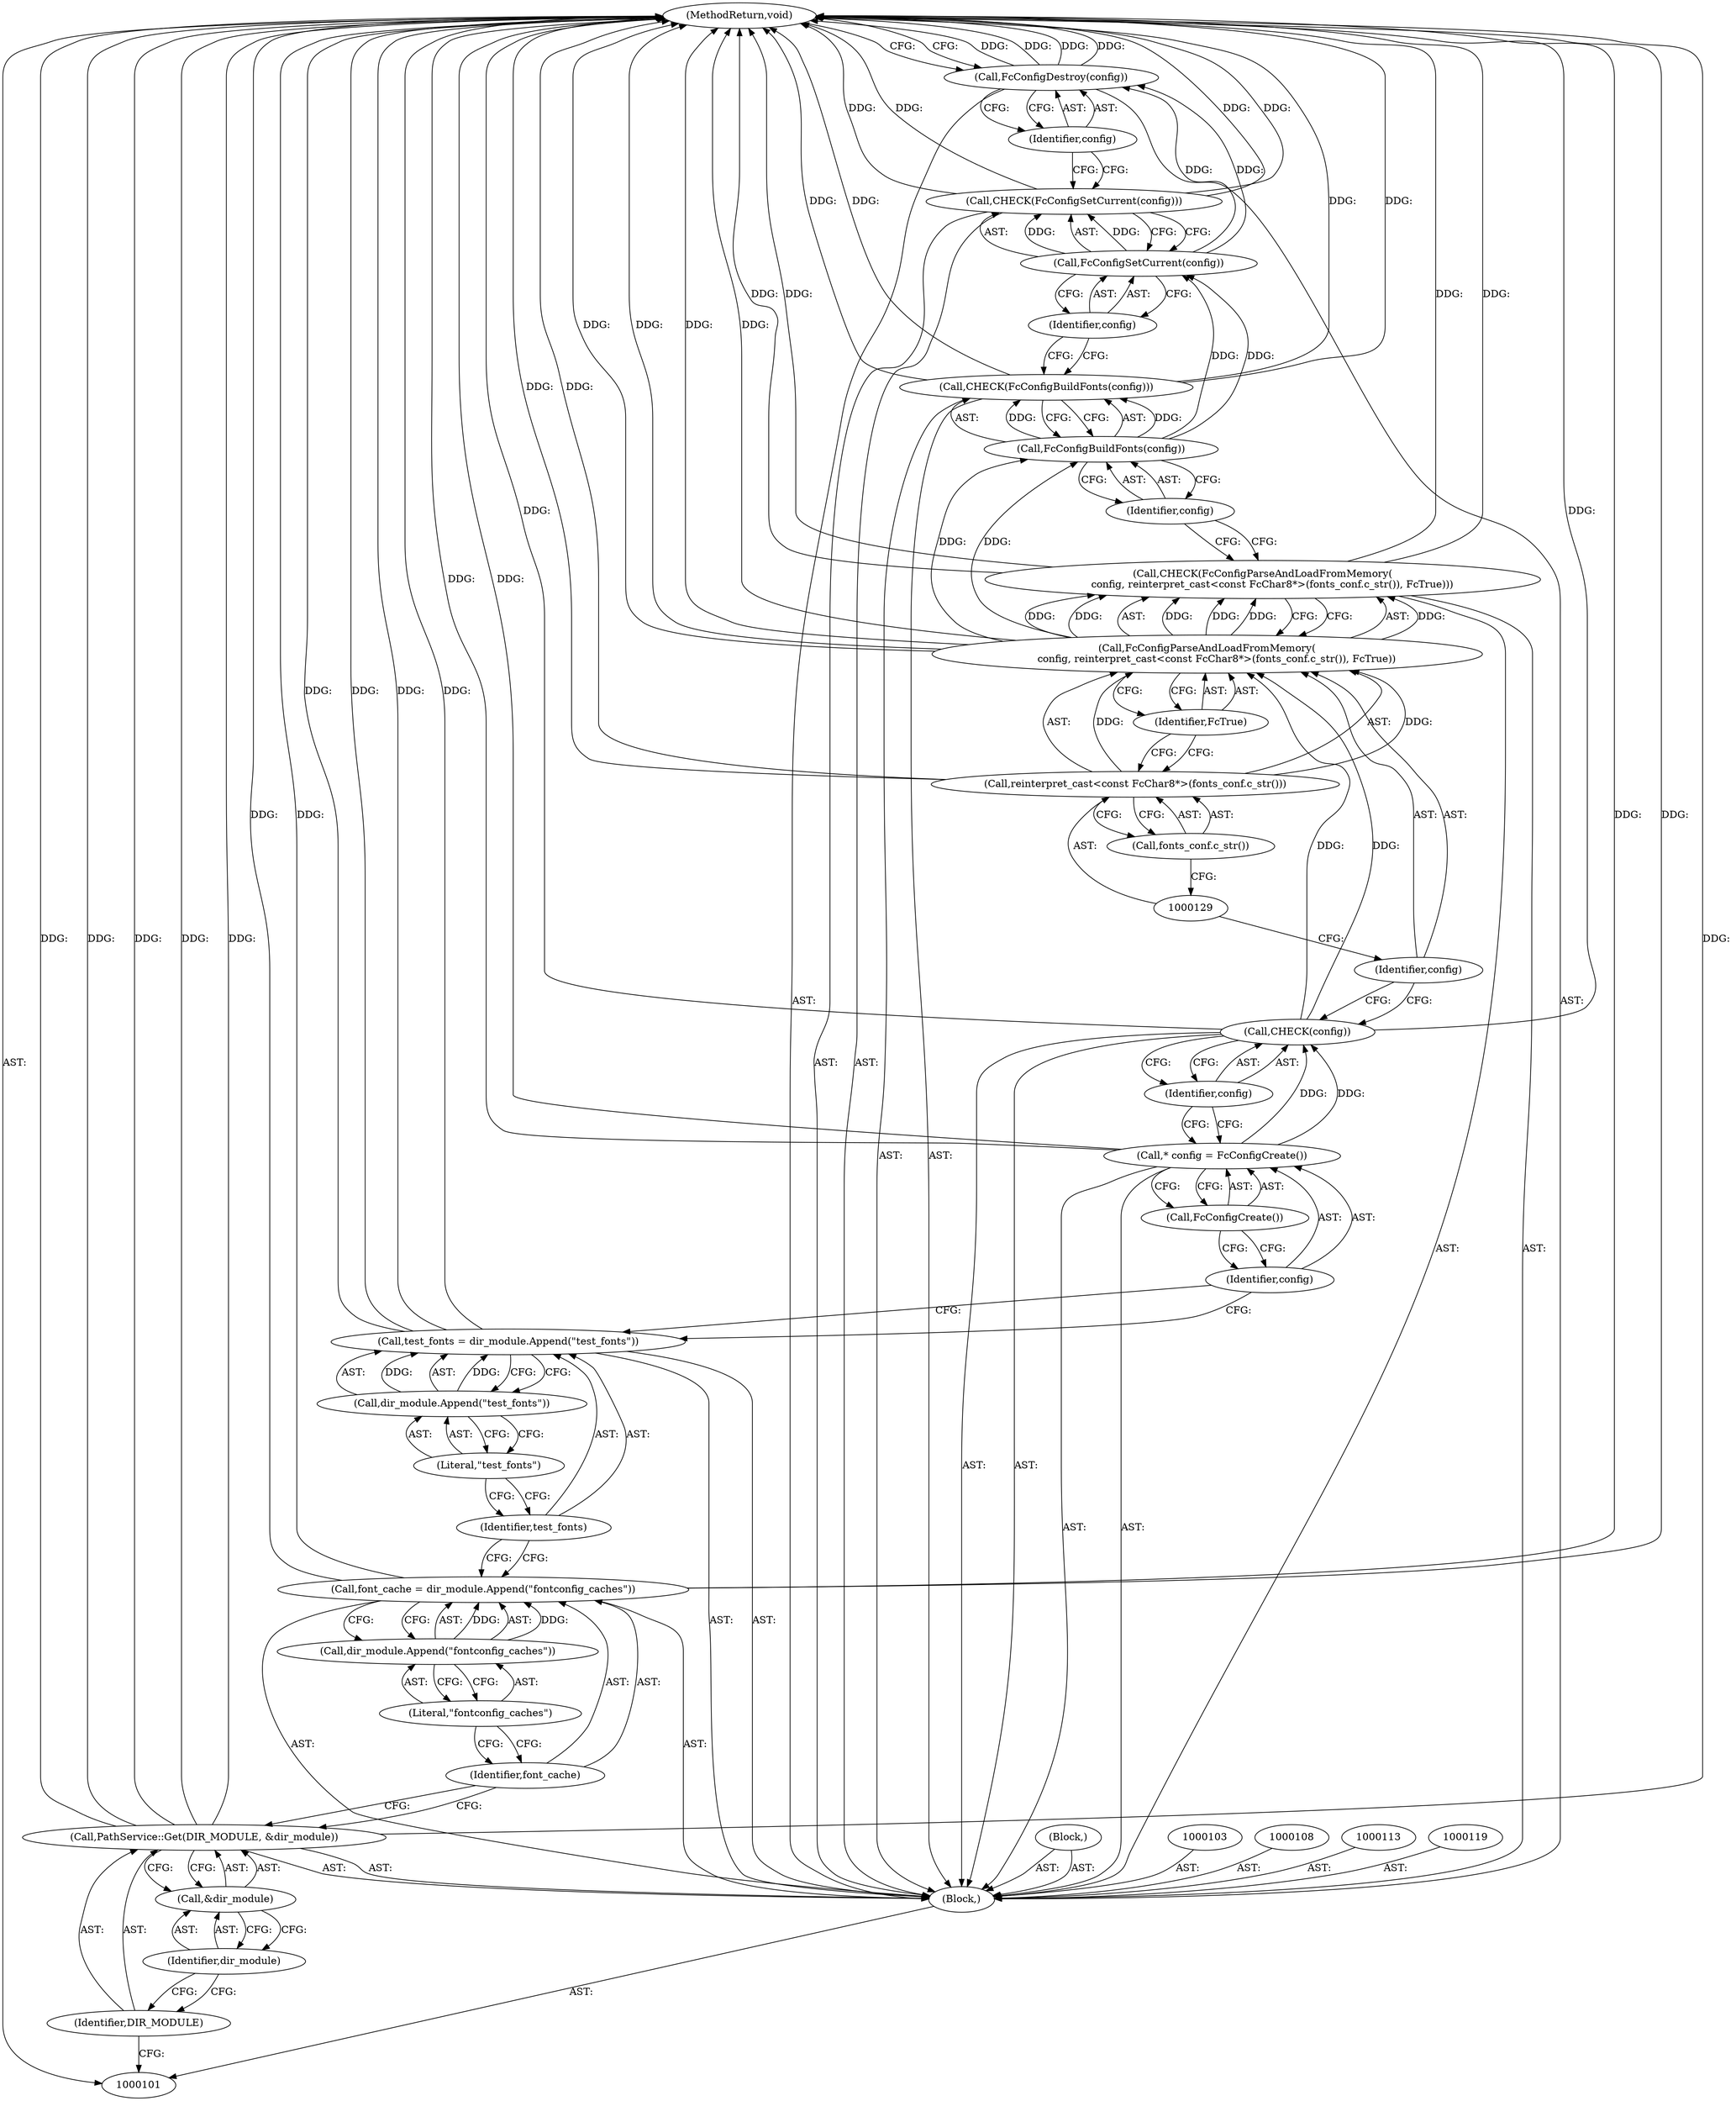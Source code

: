 digraph "0_Chrome_f5ad97cbf2b2b465dc61d8f93820c7e6cab49e4e" {
"1000140" [label="(MethodReturn,void)"];
"1000102" [label="(Block,)"];
"1000123" [label="(Call,CHECK(config))"];
"1000124" [label="(Identifier,config)"];
"1000125" [label="(Call,CHECK(FcConfigParseAndLoadFromMemory(\n      config, reinterpret_cast<const FcChar8*>(fonts_conf.c_str()), FcTrue)))"];
"1000126" [label="(Call,FcConfigParseAndLoadFromMemory(\n      config, reinterpret_cast<const FcChar8*>(fonts_conf.c_str()), FcTrue))"];
"1000128" [label="(Call,reinterpret_cast<const FcChar8*>(fonts_conf.c_str()))"];
"1000130" [label="(Call,fonts_conf.c_str())"];
"1000127" [label="(Identifier,config)"];
"1000131" [label="(Identifier,FcTrue)"];
"1000132" [label="(Call,CHECK(FcConfigBuildFonts(config)))"];
"1000134" [label="(Identifier,config)"];
"1000133" [label="(Call,FcConfigBuildFonts(config))"];
"1000135" [label="(Call,CHECK(FcConfigSetCurrent(config)))"];
"1000137" [label="(Identifier,config)"];
"1000136" [label="(Call,FcConfigSetCurrent(config))"];
"1000139" [label="(Identifier,config)"];
"1000138" [label="(Call,FcConfigDestroy(config))"];
"1000105" [label="(Identifier,DIR_MODULE)"];
"1000104" [label="(Call,PathService::Get(DIR_MODULE, &dir_module))"];
"1000106" [label="(Call,&dir_module)"];
"1000107" [label="(Identifier,dir_module)"];
"1000109" [label="(Call,font_cache = dir_module.Append(\"fontconfig_caches\"))"];
"1000110" [label="(Identifier,font_cache)"];
"1000111" [label="(Call,dir_module.Append(\"fontconfig_caches\"))"];
"1000112" [label="(Literal,\"fontconfig_caches\")"];
"1000114" [label="(Call,test_fonts = dir_module.Append(\"test_fonts\"))"];
"1000115" [label="(Identifier,test_fonts)"];
"1000116" [label="(Call,dir_module.Append(\"test_fonts\"))"];
"1000117" [label="(Literal,\"test_fonts\")"];
"1000118" [label="(Block,)"];
"1000120" [label="(Call,* config = FcConfigCreate())"];
"1000121" [label="(Identifier,config)"];
"1000122" [label="(Call,FcConfigCreate())"];
"1000140" -> "1000101"  [label="AST: "];
"1000140" -> "1000138"  [label="CFG: "];
"1000125" -> "1000140"  [label="DDG: "];
"1000125" -> "1000140"  [label="DDG: "];
"1000104" -> "1000140"  [label="DDG: "];
"1000104" -> "1000140"  [label="DDG: "];
"1000104" -> "1000140"  [label="DDG: "];
"1000114" -> "1000140"  [label="DDG: "];
"1000114" -> "1000140"  [label="DDG: "];
"1000132" -> "1000140"  [label="DDG: "];
"1000132" -> "1000140"  [label="DDG: "];
"1000126" -> "1000140"  [label="DDG: "];
"1000126" -> "1000140"  [label="DDG: "];
"1000128" -> "1000140"  [label="DDG: "];
"1000123" -> "1000140"  [label="DDG: "];
"1000138" -> "1000140"  [label="DDG: "];
"1000138" -> "1000140"  [label="DDG: "];
"1000135" -> "1000140"  [label="DDG: "];
"1000135" -> "1000140"  [label="DDG: "];
"1000109" -> "1000140"  [label="DDG: "];
"1000109" -> "1000140"  [label="DDG: "];
"1000120" -> "1000140"  [label="DDG: "];
"1000102" -> "1000101"  [label="AST: "];
"1000103" -> "1000102"  [label="AST: "];
"1000104" -> "1000102"  [label="AST: "];
"1000108" -> "1000102"  [label="AST: "];
"1000109" -> "1000102"  [label="AST: "];
"1000113" -> "1000102"  [label="AST: "];
"1000114" -> "1000102"  [label="AST: "];
"1000118" -> "1000102"  [label="AST: "];
"1000119" -> "1000102"  [label="AST: "];
"1000120" -> "1000102"  [label="AST: "];
"1000123" -> "1000102"  [label="AST: "];
"1000125" -> "1000102"  [label="AST: "];
"1000132" -> "1000102"  [label="AST: "];
"1000135" -> "1000102"  [label="AST: "];
"1000138" -> "1000102"  [label="AST: "];
"1000123" -> "1000102"  [label="AST: "];
"1000123" -> "1000124"  [label="CFG: "];
"1000124" -> "1000123"  [label="AST: "];
"1000127" -> "1000123"  [label="CFG: "];
"1000123" -> "1000140"  [label="DDG: "];
"1000120" -> "1000123"  [label="DDG: "];
"1000123" -> "1000126"  [label="DDG: "];
"1000124" -> "1000123"  [label="AST: "];
"1000124" -> "1000120"  [label="CFG: "];
"1000123" -> "1000124"  [label="CFG: "];
"1000125" -> "1000102"  [label="AST: "];
"1000125" -> "1000126"  [label="CFG: "];
"1000126" -> "1000125"  [label="AST: "];
"1000134" -> "1000125"  [label="CFG: "];
"1000125" -> "1000140"  [label="DDG: "];
"1000125" -> "1000140"  [label="DDG: "];
"1000126" -> "1000125"  [label="DDG: "];
"1000126" -> "1000125"  [label="DDG: "];
"1000126" -> "1000125"  [label="DDG: "];
"1000126" -> "1000125"  [label="AST: "];
"1000126" -> "1000131"  [label="CFG: "];
"1000127" -> "1000126"  [label="AST: "];
"1000128" -> "1000126"  [label="AST: "];
"1000131" -> "1000126"  [label="AST: "];
"1000125" -> "1000126"  [label="CFG: "];
"1000126" -> "1000140"  [label="DDG: "];
"1000126" -> "1000140"  [label="DDG: "];
"1000126" -> "1000125"  [label="DDG: "];
"1000126" -> "1000125"  [label="DDG: "];
"1000126" -> "1000125"  [label="DDG: "];
"1000123" -> "1000126"  [label="DDG: "];
"1000128" -> "1000126"  [label="DDG: "];
"1000126" -> "1000133"  [label="DDG: "];
"1000128" -> "1000126"  [label="AST: "];
"1000128" -> "1000130"  [label="CFG: "];
"1000129" -> "1000128"  [label="AST: "];
"1000130" -> "1000128"  [label="AST: "];
"1000131" -> "1000128"  [label="CFG: "];
"1000128" -> "1000140"  [label="DDG: "];
"1000128" -> "1000126"  [label="DDG: "];
"1000130" -> "1000128"  [label="AST: "];
"1000130" -> "1000129"  [label="CFG: "];
"1000128" -> "1000130"  [label="CFG: "];
"1000127" -> "1000126"  [label="AST: "];
"1000127" -> "1000123"  [label="CFG: "];
"1000129" -> "1000127"  [label="CFG: "];
"1000131" -> "1000126"  [label="AST: "];
"1000131" -> "1000128"  [label="CFG: "];
"1000126" -> "1000131"  [label="CFG: "];
"1000132" -> "1000102"  [label="AST: "];
"1000132" -> "1000133"  [label="CFG: "];
"1000133" -> "1000132"  [label="AST: "];
"1000137" -> "1000132"  [label="CFG: "];
"1000132" -> "1000140"  [label="DDG: "];
"1000132" -> "1000140"  [label="DDG: "];
"1000133" -> "1000132"  [label="DDG: "];
"1000134" -> "1000133"  [label="AST: "];
"1000134" -> "1000125"  [label="CFG: "];
"1000133" -> "1000134"  [label="CFG: "];
"1000133" -> "1000132"  [label="AST: "];
"1000133" -> "1000134"  [label="CFG: "];
"1000134" -> "1000133"  [label="AST: "];
"1000132" -> "1000133"  [label="CFG: "];
"1000133" -> "1000132"  [label="DDG: "];
"1000126" -> "1000133"  [label="DDG: "];
"1000133" -> "1000136"  [label="DDG: "];
"1000135" -> "1000102"  [label="AST: "];
"1000135" -> "1000136"  [label="CFG: "];
"1000136" -> "1000135"  [label="AST: "];
"1000139" -> "1000135"  [label="CFG: "];
"1000135" -> "1000140"  [label="DDG: "];
"1000135" -> "1000140"  [label="DDG: "];
"1000136" -> "1000135"  [label="DDG: "];
"1000137" -> "1000136"  [label="AST: "];
"1000137" -> "1000132"  [label="CFG: "];
"1000136" -> "1000137"  [label="CFG: "];
"1000136" -> "1000135"  [label="AST: "];
"1000136" -> "1000137"  [label="CFG: "];
"1000137" -> "1000136"  [label="AST: "];
"1000135" -> "1000136"  [label="CFG: "];
"1000136" -> "1000135"  [label="DDG: "];
"1000133" -> "1000136"  [label="DDG: "];
"1000136" -> "1000138"  [label="DDG: "];
"1000139" -> "1000138"  [label="AST: "];
"1000139" -> "1000135"  [label="CFG: "];
"1000138" -> "1000139"  [label="CFG: "];
"1000138" -> "1000102"  [label="AST: "];
"1000138" -> "1000139"  [label="CFG: "];
"1000139" -> "1000138"  [label="AST: "];
"1000140" -> "1000138"  [label="CFG: "];
"1000138" -> "1000140"  [label="DDG: "];
"1000138" -> "1000140"  [label="DDG: "];
"1000136" -> "1000138"  [label="DDG: "];
"1000105" -> "1000104"  [label="AST: "];
"1000105" -> "1000101"  [label="CFG: "];
"1000107" -> "1000105"  [label="CFG: "];
"1000104" -> "1000102"  [label="AST: "];
"1000104" -> "1000106"  [label="CFG: "];
"1000105" -> "1000104"  [label="AST: "];
"1000106" -> "1000104"  [label="AST: "];
"1000110" -> "1000104"  [label="CFG: "];
"1000104" -> "1000140"  [label="DDG: "];
"1000104" -> "1000140"  [label="DDG: "];
"1000104" -> "1000140"  [label="DDG: "];
"1000106" -> "1000104"  [label="AST: "];
"1000106" -> "1000107"  [label="CFG: "];
"1000107" -> "1000106"  [label="AST: "];
"1000104" -> "1000106"  [label="CFG: "];
"1000107" -> "1000106"  [label="AST: "];
"1000107" -> "1000105"  [label="CFG: "];
"1000106" -> "1000107"  [label="CFG: "];
"1000109" -> "1000102"  [label="AST: "];
"1000109" -> "1000111"  [label="CFG: "];
"1000110" -> "1000109"  [label="AST: "];
"1000111" -> "1000109"  [label="AST: "];
"1000115" -> "1000109"  [label="CFG: "];
"1000109" -> "1000140"  [label="DDG: "];
"1000109" -> "1000140"  [label="DDG: "];
"1000111" -> "1000109"  [label="DDG: "];
"1000110" -> "1000109"  [label="AST: "];
"1000110" -> "1000104"  [label="CFG: "];
"1000112" -> "1000110"  [label="CFG: "];
"1000111" -> "1000109"  [label="AST: "];
"1000111" -> "1000112"  [label="CFG: "];
"1000112" -> "1000111"  [label="AST: "];
"1000109" -> "1000111"  [label="CFG: "];
"1000111" -> "1000109"  [label="DDG: "];
"1000112" -> "1000111"  [label="AST: "];
"1000112" -> "1000110"  [label="CFG: "];
"1000111" -> "1000112"  [label="CFG: "];
"1000114" -> "1000102"  [label="AST: "];
"1000114" -> "1000116"  [label="CFG: "];
"1000115" -> "1000114"  [label="AST: "];
"1000116" -> "1000114"  [label="AST: "];
"1000121" -> "1000114"  [label="CFG: "];
"1000114" -> "1000140"  [label="DDG: "];
"1000114" -> "1000140"  [label="DDG: "];
"1000116" -> "1000114"  [label="DDG: "];
"1000115" -> "1000114"  [label="AST: "];
"1000115" -> "1000109"  [label="CFG: "];
"1000117" -> "1000115"  [label="CFG: "];
"1000116" -> "1000114"  [label="AST: "];
"1000116" -> "1000117"  [label="CFG: "];
"1000117" -> "1000116"  [label="AST: "];
"1000114" -> "1000116"  [label="CFG: "];
"1000116" -> "1000114"  [label="DDG: "];
"1000117" -> "1000116"  [label="AST: "];
"1000117" -> "1000115"  [label="CFG: "];
"1000116" -> "1000117"  [label="CFG: "];
"1000118" -> "1000102"  [label="AST: "];
"1000120" -> "1000102"  [label="AST: "];
"1000120" -> "1000122"  [label="CFG: "];
"1000121" -> "1000120"  [label="AST: "];
"1000122" -> "1000120"  [label="AST: "];
"1000124" -> "1000120"  [label="CFG: "];
"1000120" -> "1000140"  [label="DDG: "];
"1000120" -> "1000123"  [label="DDG: "];
"1000121" -> "1000120"  [label="AST: "];
"1000121" -> "1000114"  [label="CFG: "];
"1000122" -> "1000121"  [label="CFG: "];
"1000122" -> "1000120"  [label="AST: "];
"1000122" -> "1000121"  [label="CFG: "];
"1000120" -> "1000122"  [label="CFG: "];
}
